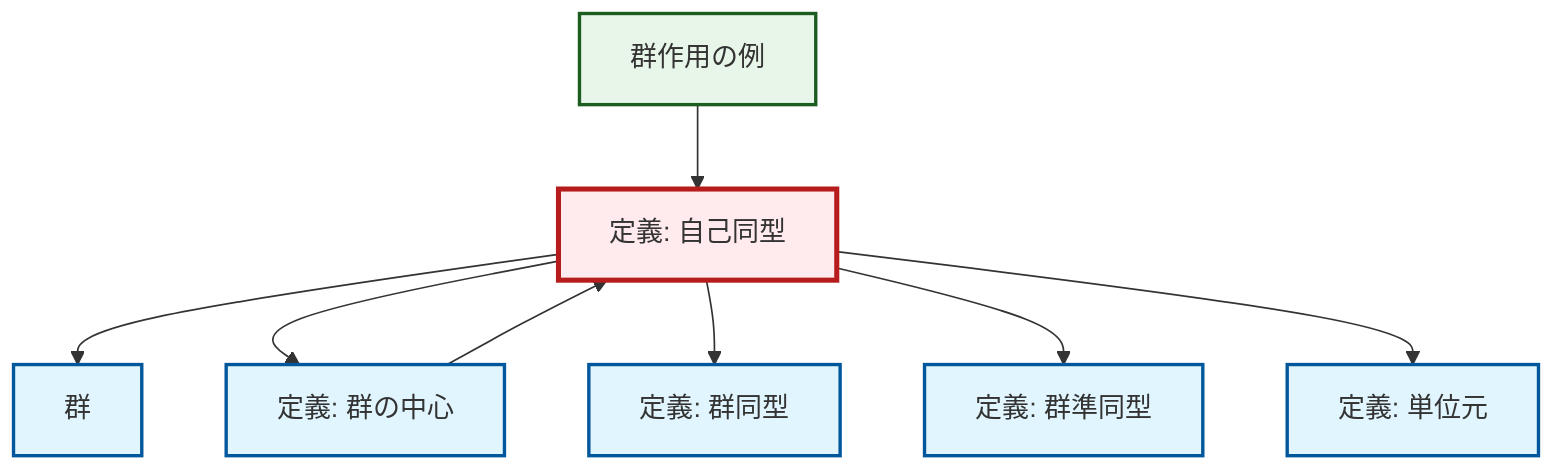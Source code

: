 graph TD
    classDef definition fill:#e1f5fe,stroke:#01579b,stroke-width:2px
    classDef theorem fill:#f3e5f5,stroke:#4a148c,stroke-width:2px
    classDef axiom fill:#fff3e0,stroke:#e65100,stroke-width:2px
    classDef example fill:#e8f5e9,stroke:#1b5e20,stroke-width:2px
    classDef current fill:#ffebee,stroke:#b71c1c,stroke-width:3px
    ex-group-action-examples["群作用の例"]:::example
    def-isomorphism["定義: 群同型"]:::definition
    def-automorphism["定義: 自己同型"]:::definition
    def-homomorphism["定義: 群準同型"]:::definition
    def-identity-element["定義: 単位元"]:::definition
    def-group["群"]:::definition
    def-center-of-group["定義: 群の中心"]:::definition
    def-automorphism --> def-group
    def-automorphism --> def-center-of-group
    def-automorphism --> def-isomorphism
    def-automorphism --> def-homomorphism
    def-center-of-group --> def-automorphism
    ex-group-action-examples --> def-automorphism
    def-automorphism --> def-identity-element
    class def-automorphism current